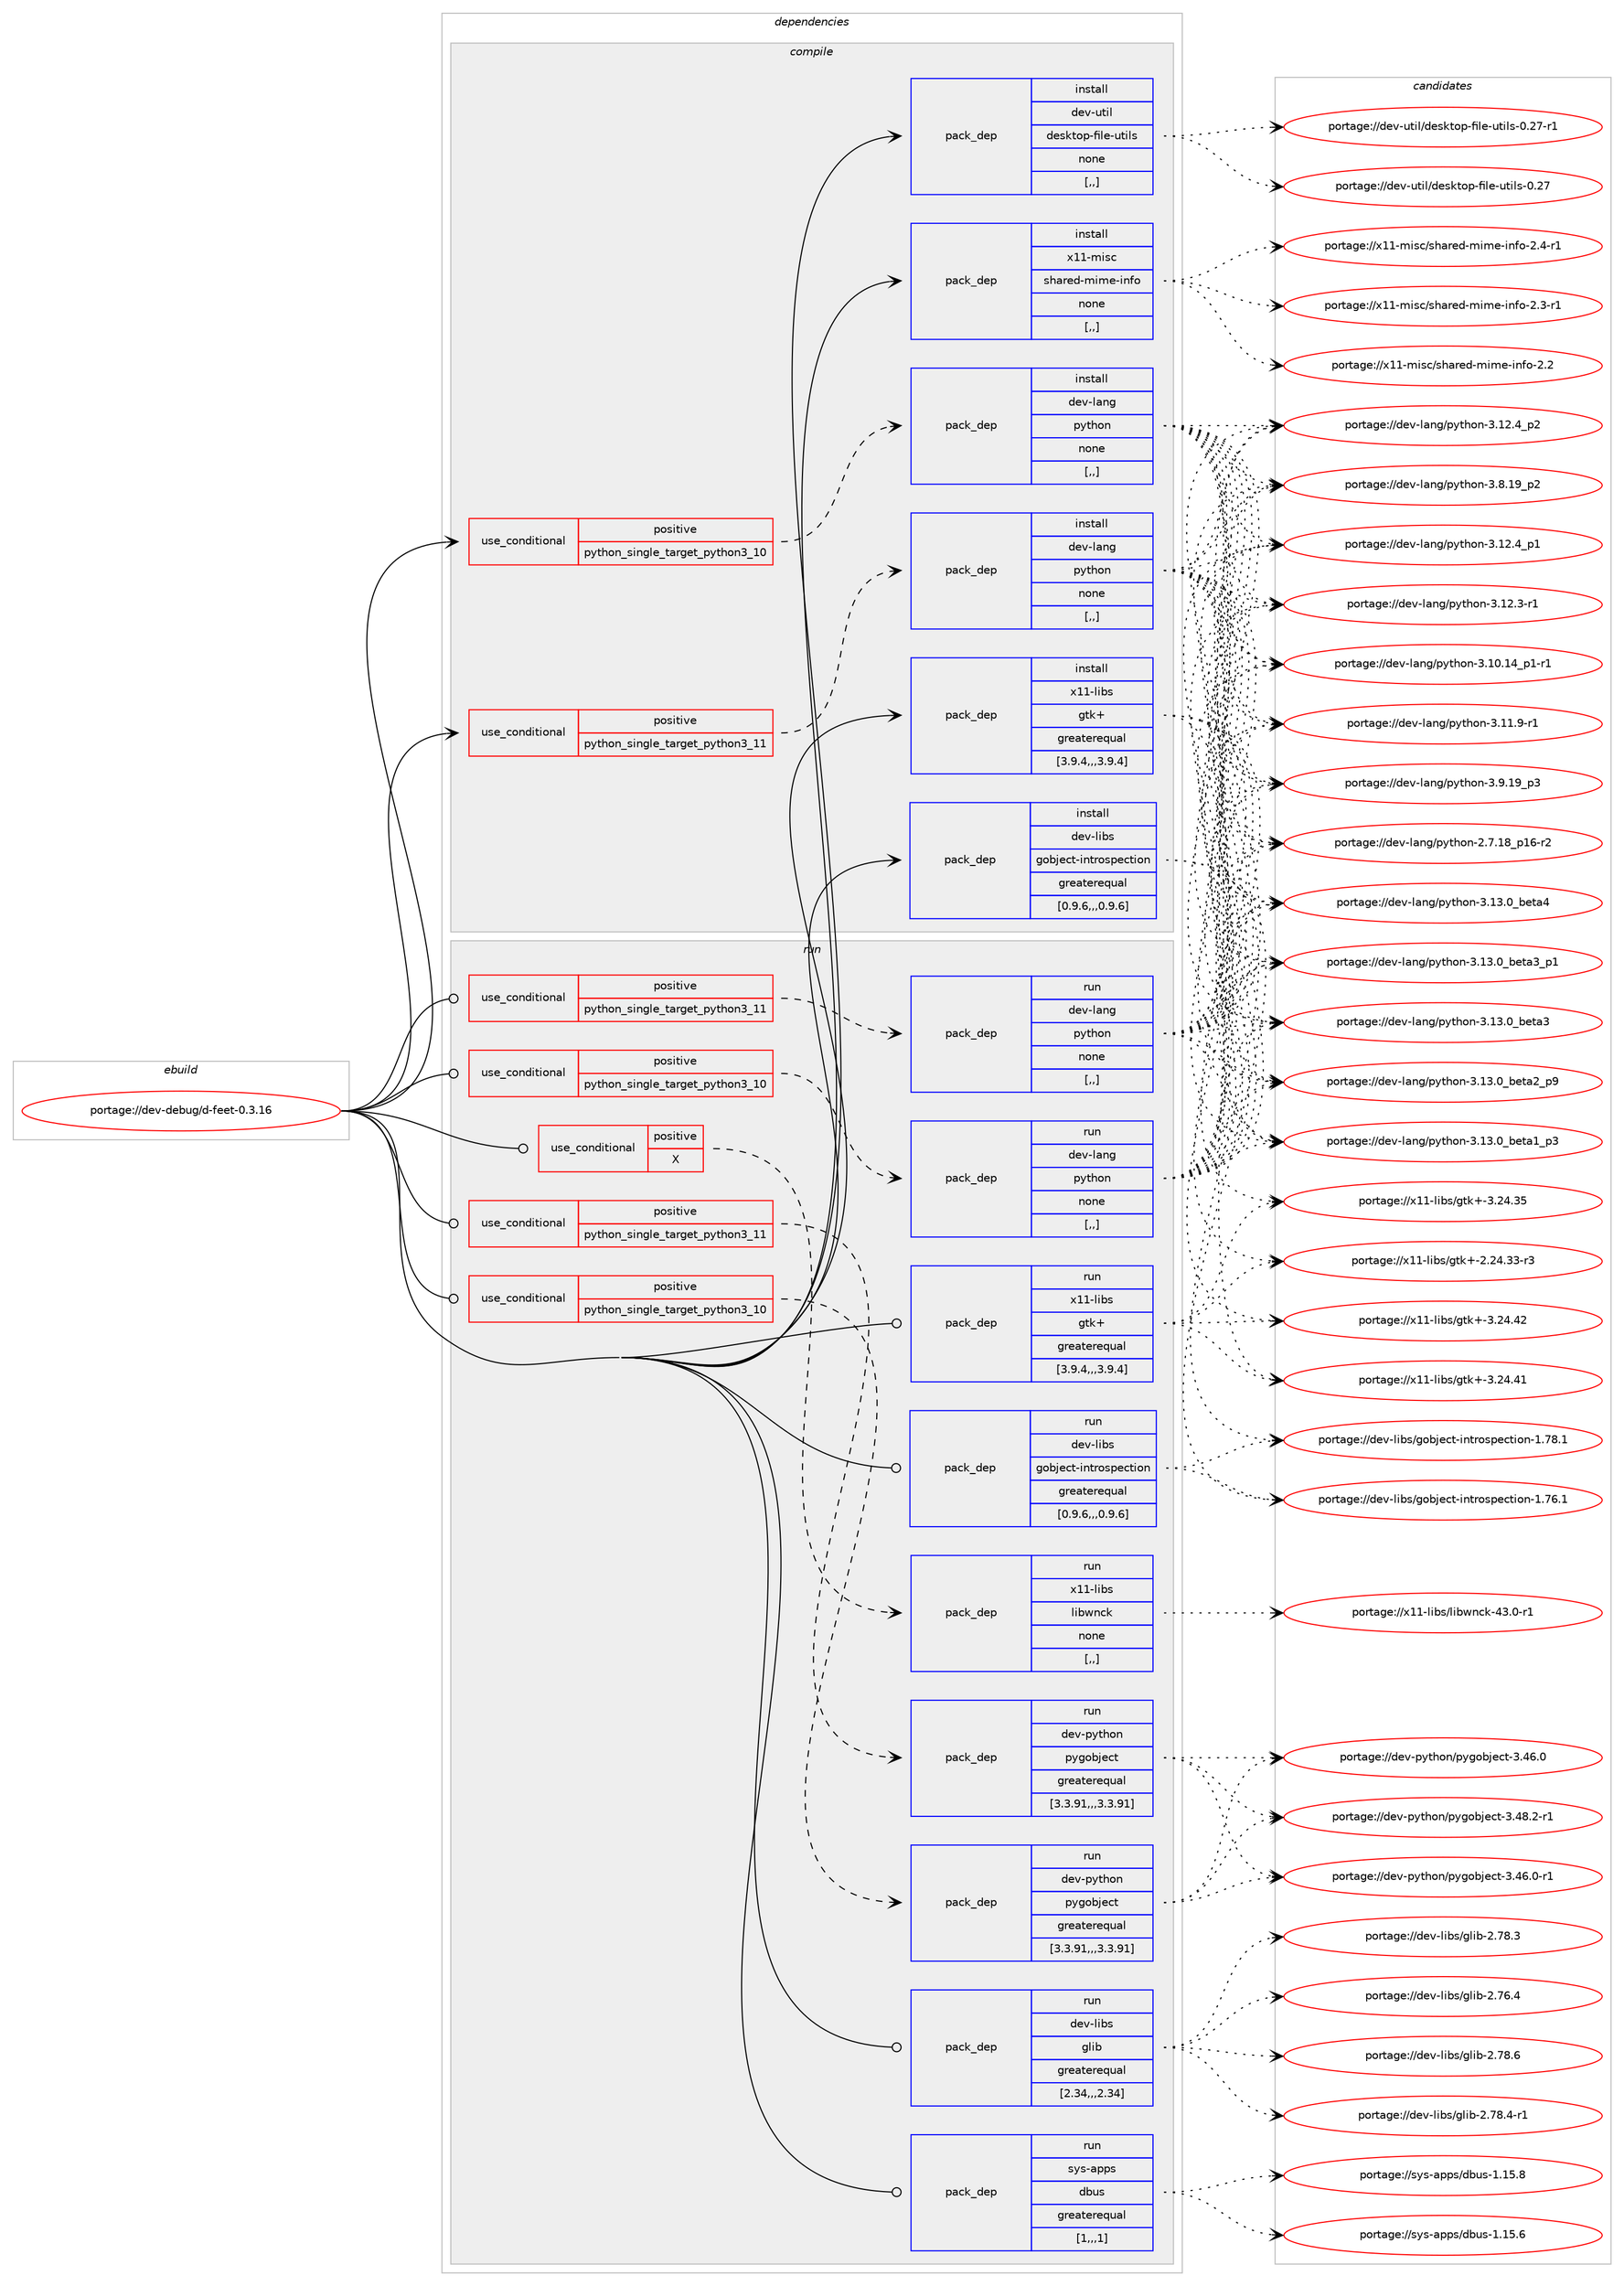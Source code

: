 digraph prolog {

# *************
# Graph options
# *************

newrank=true;
concentrate=true;
compound=true;
graph [rankdir=LR,fontname=Helvetica,fontsize=10,ranksep=1.5];#, ranksep=2.5, nodesep=0.2];
edge  [arrowhead=vee];
node  [fontname=Helvetica,fontsize=10];

# **********
# The ebuild
# **********

subgraph cluster_leftcol {
color=gray;
label=<<i>ebuild</i>>;
id [label="portage://dev-debug/d-feet-0.3.16", color=red, width=4, href="../dev-debug/d-feet-0.3.16.svg"];
}

# ****************
# The dependencies
# ****************

subgraph cluster_midcol {
color=gray;
label=<<i>dependencies</i>>;
subgraph cluster_compile {
fillcolor="#eeeeee";
style=filled;
label=<<i>compile</i>>;
subgraph cond19015 {
dependency71927 [label=<<TABLE BORDER="0" CELLBORDER="1" CELLSPACING="0" CELLPADDING="4"><TR><TD ROWSPAN="3" CELLPADDING="10">use_conditional</TD></TR><TR><TD>positive</TD></TR><TR><TD>python_single_target_python3_10</TD></TR></TABLE>>, shape=none, color=red];
subgraph pack51962 {
dependency71928 [label=<<TABLE BORDER="0" CELLBORDER="1" CELLSPACING="0" CELLPADDING="4" WIDTH="220"><TR><TD ROWSPAN="6" CELLPADDING="30">pack_dep</TD></TR><TR><TD WIDTH="110">install</TD></TR><TR><TD>dev-lang</TD></TR><TR><TD>python</TD></TR><TR><TD>none</TD></TR><TR><TD>[,,]</TD></TR></TABLE>>, shape=none, color=blue];
}
dependency71927:e -> dependency71928:w [weight=20,style="dashed",arrowhead="vee"];
}
id:e -> dependency71927:w [weight=20,style="solid",arrowhead="vee"];
subgraph cond19016 {
dependency71929 [label=<<TABLE BORDER="0" CELLBORDER="1" CELLSPACING="0" CELLPADDING="4"><TR><TD ROWSPAN="3" CELLPADDING="10">use_conditional</TD></TR><TR><TD>positive</TD></TR><TR><TD>python_single_target_python3_11</TD></TR></TABLE>>, shape=none, color=red];
subgraph pack51963 {
dependency71930 [label=<<TABLE BORDER="0" CELLBORDER="1" CELLSPACING="0" CELLPADDING="4" WIDTH="220"><TR><TD ROWSPAN="6" CELLPADDING="30">pack_dep</TD></TR><TR><TD WIDTH="110">install</TD></TR><TR><TD>dev-lang</TD></TR><TR><TD>python</TD></TR><TR><TD>none</TD></TR><TR><TD>[,,]</TD></TR></TABLE>>, shape=none, color=blue];
}
dependency71929:e -> dependency71930:w [weight=20,style="dashed",arrowhead="vee"];
}
id:e -> dependency71929:w [weight=20,style="solid",arrowhead="vee"];
subgraph pack51964 {
dependency71931 [label=<<TABLE BORDER="0" CELLBORDER="1" CELLSPACING="0" CELLPADDING="4" WIDTH="220"><TR><TD ROWSPAN="6" CELLPADDING="30">pack_dep</TD></TR><TR><TD WIDTH="110">install</TD></TR><TR><TD>dev-libs</TD></TR><TR><TD>gobject-introspection</TD></TR><TR><TD>greaterequal</TD></TR><TR><TD>[0.9.6,,,0.9.6]</TD></TR></TABLE>>, shape=none, color=blue];
}
id:e -> dependency71931:w [weight=20,style="solid",arrowhead="vee"];
subgraph pack51965 {
dependency71932 [label=<<TABLE BORDER="0" CELLBORDER="1" CELLSPACING="0" CELLPADDING="4" WIDTH="220"><TR><TD ROWSPAN="6" CELLPADDING="30">pack_dep</TD></TR><TR><TD WIDTH="110">install</TD></TR><TR><TD>dev-util</TD></TR><TR><TD>desktop-file-utils</TD></TR><TR><TD>none</TD></TR><TR><TD>[,,]</TD></TR></TABLE>>, shape=none, color=blue];
}
id:e -> dependency71932:w [weight=20,style="solid",arrowhead="vee"];
subgraph pack51966 {
dependency71933 [label=<<TABLE BORDER="0" CELLBORDER="1" CELLSPACING="0" CELLPADDING="4" WIDTH="220"><TR><TD ROWSPAN="6" CELLPADDING="30">pack_dep</TD></TR><TR><TD WIDTH="110">install</TD></TR><TR><TD>x11-libs</TD></TR><TR><TD>gtk+</TD></TR><TR><TD>greaterequal</TD></TR><TR><TD>[3.9.4,,,3.9.4]</TD></TR></TABLE>>, shape=none, color=blue];
}
id:e -> dependency71933:w [weight=20,style="solid",arrowhead="vee"];
subgraph pack51967 {
dependency71934 [label=<<TABLE BORDER="0" CELLBORDER="1" CELLSPACING="0" CELLPADDING="4" WIDTH="220"><TR><TD ROWSPAN="6" CELLPADDING="30">pack_dep</TD></TR><TR><TD WIDTH="110">install</TD></TR><TR><TD>x11-misc</TD></TR><TR><TD>shared-mime-info</TD></TR><TR><TD>none</TD></TR><TR><TD>[,,]</TD></TR></TABLE>>, shape=none, color=blue];
}
id:e -> dependency71934:w [weight=20,style="solid",arrowhead="vee"];
}
subgraph cluster_compileandrun {
fillcolor="#eeeeee";
style=filled;
label=<<i>compile and run</i>>;
}
subgraph cluster_run {
fillcolor="#eeeeee";
style=filled;
label=<<i>run</i>>;
subgraph cond19017 {
dependency71935 [label=<<TABLE BORDER="0" CELLBORDER="1" CELLSPACING="0" CELLPADDING="4"><TR><TD ROWSPAN="3" CELLPADDING="10">use_conditional</TD></TR><TR><TD>positive</TD></TR><TR><TD>X</TD></TR></TABLE>>, shape=none, color=red];
subgraph pack51968 {
dependency71936 [label=<<TABLE BORDER="0" CELLBORDER="1" CELLSPACING="0" CELLPADDING="4" WIDTH="220"><TR><TD ROWSPAN="6" CELLPADDING="30">pack_dep</TD></TR><TR><TD WIDTH="110">run</TD></TR><TR><TD>x11-libs</TD></TR><TR><TD>libwnck</TD></TR><TR><TD>none</TD></TR><TR><TD>[,,]</TD></TR></TABLE>>, shape=none, color=blue];
}
dependency71935:e -> dependency71936:w [weight=20,style="dashed",arrowhead="vee"];
}
id:e -> dependency71935:w [weight=20,style="solid",arrowhead="odot"];
subgraph cond19018 {
dependency71937 [label=<<TABLE BORDER="0" CELLBORDER="1" CELLSPACING="0" CELLPADDING="4"><TR><TD ROWSPAN="3" CELLPADDING="10">use_conditional</TD></TR><TR><TD>positive</TD></TR><TR><TD>python_single_target_python3_10</TD></TR></TABLE>>, shape=none, color=red];
subgraph pack51969 {
dependency71938 [label=<<TABLE BORDER="0" CELLBORDER="1" CELLSPACING="0" CELLPADDING="4" WIDTH="220"><TR><TD ROWSPAN="6" CELLPADDING="30">pack_dep</TD></TR><TR><TD WIDTH="110">run</TD></TR><TR><TD>dev-lang</TD></TR><TR><TD>python</TD></TR><TR><TD>none</TD></TR><TR><TD>[,,]</TD></TR></TABLE>>, shape=none, color=blue];
}
dependency71937:e -> dependency71938:w [weight=20,style="dashed",arrowhead="vee"];
}
id:e -> dependency71937:w [weight=20,style="solid",arrowhead="odot"];
subgraph cond19019 {
dependency71939 [label=<<TABLE BORDER="0" CELLBORDER="1" CELLSPACING="0" CELLPADDING="4"><TR><TD ROWSPAN="3" CELLPADDING="10">use_conditional</TD></TR><TR><TD>positive</TD></TR><TR><TD>python_single_target_python3_10</TD></TR></TABLE>>, shape=none, color=red];
subgraph pack51970 {
dependency71940 [label=<<TABLE BORDER="0" CELLBORDER="1" CELLSPACING="0" CELLPADDING="4" WIDTH="220"><TR><TD ROWSPAN="6" CELLPADDING="30">pack_dep</TD></TR><TR><TD WIDTH="110">run</TD></TR><TR><TD>dev-python</TD></TR><TR><TD>pygobject</TD></TR><TR><TD>greaterequal</TD></TR><TR><TD>[3.3.91,,,3.3.91]</TD></TR></TABLE>>, shape=none, color=blue];
}
dependency71939:e -> dependency71940:w [weight=20,style="dashed",arrowhead="vee"];
}
id:e -> dependency71939:w [weight=20,style="solid",arrowhead="odot"];
subgraph cond19020 {
dependency71941 [label=<<TABLE BORDER="0" CELLBORDER="1" CELLSPACING="0" CELLPADDING="4"><TR><TD ROWSPAN="3" CELLPADDING="10">use_conditional</TD></TR><TR><TD>positive</TD></TR><TR><TD>python_single_target_python3_11</TD></TR></TABLE>>, shape=none, color=red];
subgraph pack51971 {
dependency71942 [label=<<TABLE BORDER="0" CELLBORDER="1" CELLSPACING="0" CELLPADDING="4" WIDTH="220"><TR><TD ROWSPAN="6" CELLPADDING="30">pack_dep</TD></TR><TR><TD WIDTH="110">run</TD></TR><TR><TD>dev-lang</TD></TR><TR><TD>python</TD></TR><TR><TD>none</TD></TR><TR><TD>[,,]</TD></TR></TABLE>>, shape=none, color=blue];
}
dependency71941:e -> dependency71942:w [weight=20,style="dashed",arrowhead="vee"];
}
id:e -> dependency71941:w [weight=20,style="solid",arrowhead="odot"];
subgraph cond19021 {
dependency71943 [label=<<TABLE BORDER="0" CELLBORDER="1" CELLSPACING="0" CELLPADDING="4"><TR><TD ROWSPAN="3" CELLPADDING="10">use_conditional</TD></TR><TR><TD>positive</TD></TR><TR><TD>python_single_target_python3_11</TD></TR></TABLE>>, shape=none, color=red];
subgraph pack51972 {
dependency71944 [label=<<TABLE BORDER="0" CELLBORDER="1" CELLSPACING="0" CELLPADDING="4" WIDTH="220"><TR><TD ROWSPAN="6" CELLPADDING="30">pack_dep</TD></TR><TR><TD WIDTH="110">run</TD></TR><TR><TD>dev-python</TD></TR><TR><TD>pygobject</TD></TR><TR><TD>greaterequal</TD></TR><TR><TD>[3.3.91,,,3.3.91]</TD></TR></TABLE>>, shape=none, color=blue];
}
dependency71943:e -> dependency71944:w [weight=20,style="dashed",arrowhead="vee"];
}
id:e -> dependency71943:w [weight=20,style="solid",arrowhead="odot"];
subgraph pack51973 {
dependency71945 [label=<<TABLE BORDER="0" CELLBORDER="1" CELLSPACING="0" CELLPADDING="4" WIDTH="220"><TR><TD ROWSPAN="6" CELLPADDING="30">pack_dep</TD></TR><TR><TD WIDTH="110">run</TD></TR><TR><TD>dev-libs</TD></TR><TR><TD>glib</TD></TR><TR><TD>greaterequal</TD></TR><TR><TD>[2.34,,,2.34]</TD></TR></TABLE>>, shape=none, color=blue];
}
id:e -> dependency71945:w [weight=20,style="solid",arrowhead="odot"];
subgraph pack51974 {
dependency71946 [label=<<TABLE BORDER="0" CELLBORDER="1" CELLSPACING="0" CELLPADDING="4" WIDTH="220"><TR><TD ROWSPAN="6" CELLPADDING="30">pack_dep</TD></TR><TR><TD WIDTH="110">run</TD></TR><TR><TD>dev-libs</TD></TR><TR><TD>gobject-introspection</TD></TR><TR><TD>greaterequal</TD></TR><TR><TD>[0.9.6,,,0.9.6]</TD></TR></TABLE>>, shape=none, color=blue];
}
id:e -> dependency71946:w [weight=20,style="solid",arrowhead="odot"];
subgraph pack51975 {
dependency71947 [label=<<TABLE BORDER="0" CELLBORDER="1" CELLSPACING="0" CELLPADDING="4" WIDTH="220"><TR><TD ROWSPAN="6" CELLPADDING="30">pack_dep</TD></TR><TR><TD WIDTH="110">run</TD></TR><TR><TD>sys-apps</TD></TR><TR><TD>dbus</TD></TR><TR><TD>greaterequal</TD></TR><TR><TD>[1,,,1]</TD></TR></TABLE>>, shape=none, color=blue];
}
id:e -> dependency71947:w [weight=20,style="solid",arrowhead="odot"];
subgraph pack51976 {
dependency71948 [label=<<TABLE BORDER="0" CELLBORDER="1" CELLSPACING="0" CELLPADDING="4" WIDTH="220"><TR><TD ROWSPAN="6" CELLPADDING="30">pack_dep</TD></TR><TR><TD WIDTH="110">run</TD></TR><TR><TD>x11-libs</TD></TR><TR><TD>gtk+</TD></TR><TR><TD>greaterequal</TD></TR><TR><TD>[3.9.4,,,3.9.4]</TD></TR></TABLE>>, shape=none, color=blue];
}
id:e -> dependency71948:w [weight=20,style="solid",arrowhead="odot"];
}
}

# **************
# The candidates
# **************

subgraph cluster_choices {
rank=same;
color=gray;
label=<<i>candidates</i>>;

subgraph choice51962 {
color=black;
nodesep=1;
choice1001011184510897110103471121211161041111104551464951464895981011169752 [label="portage://dev-lang/python-3.13.0_beta4", color=red, width=4,href="../dev-lang/python-3.13.0_beta4.svg"];
choice10010111845108971101034711212111610411111045514649514648959810111697519511249 [label="portage://dev-lang/python-3.13.0_beta3_p1", color=red, width=4,href="../dev-lang/python-3.13.0_beta3_p1.svg"];
choice1001011184510897110103471121211161041111104551464951464895981011169751 [label="portage://dev-lang/python-3.13.0_beta3", color=red, width=4,href="../dev-lang/python-3.13.0_beta3.svg"];
choice10010111845108971101034711212111610411111045514649514648959810111697509511257 [label="portage://dev-lang/python-3.13.0_beta2_p9", color=red, width=4,href="../dev-lang/python-3.13.0_beta2_p9.svg"];
choice10010111845108971101034711212111610411111045514649514648959810111697499511251 [label="portage://dev-lang/python-3.13.0_beta1_p3", color=red, width=4,href="../dev-lang/python-3.13.0_beta1_p3.svg"];
choice100101118451089711010347112121116104111110455146495046529511250 [label="portage://dev-lang/python-3.12.4_p2", color=red, width=4,href="../dev-lang/python-3.12.4_p2.svg"];
choice100101118451089711010347112121116104111110455146495046529511249 [label="portage://dev-lang/python-3.12.4_p1", color=red, width=4,href="../dev-lang/python-3.12.4_p1.svg"];
choice100101118451089711010347112121116104111110455146495046514511449 [label="portage://dev-lang/python-3.12.3-r1", color=red, width=4,href="../dev-lang/python-3.12.3-r1.svg"];
choice100101118451089711010347112121116104111110455146494946574511449 [label="portage://dev-lang/python-3.11.9-r1", color=red, width=4,href="../dev-lang/python-3.11.9-r1.svg"];
choice100101118451089711010347112121116104111110455146494846495295112494511449 [label="portage://dev-lang/python-3.10.14_p1-r1", color=red, width=4,href="../dev-lang/python-3.10.14_p1-r1.svg"];
choice100101118451089711010347112121116104111110455146574649579511251 [label="portage://dev-lang/python-3.9.19_p3", color=red, width=4,href="../dev-lang/python-3.9.19_p3.svg"];
choice100101118451089711010347112121116104111110455146564649579511250 [label="portage://dev-lang/python-3.8.19_p2", color=red, width=4,href="../dev-lang/python-3.8.19_p2.svg"];
choice100101118451089711010347112121116104111110455046554649569511249544511450 [label="portage://dev-lang/python-2.7.18_p16-r2", color=red, width=4,href="../dev-lang/python-2.7.18_p16-r2.svg"];
dependency71928:e -> choice1001011184510897110103471121211161041111104551464951464895981011169752:w [style=dotted,weight="100"];
dependency71928:e -> choice10010111845108971101034711212111610411111045514649514648959810111697519511249:w [style=dotted,weight="100"];
dependency71928:e -> choice1001011184510897110103471121211161041111104551464951464895981011169751:w [style=dotted,weight="100"];
dependency71928:e -> choice10010111845108971101034711212111610411111045514649514648959810111697509511257:w [style=dotted,weight="100"];
dependency71928:e -> choice10010111845108971101034711212111610411111045514649514648959810111697499511251:w [style=dotted,weight="100"];
dependency71928:e -> choice100101118451089711010347112121116104111110455146495046529511250:w [style=dotted,weight="100"];
dependency71928:e -> choice100101118451089711010347112121116104111110455146495046529511249:w [style=dotted,weight="100"];
dependency71928:e -> choice100101118451089711010347112121116104111110455146495046514511449:w [style=dotted,weight="100"];
dependency71928:e -> choice100101118451089711010347112121116104111110455146494946574511449:w [style=dotted,weight="100"];
dependency71928:e -> choice100101118451089711010347112121116104111110455146494846495295112494511449:w [style=dotted,weight="100"];
dependency71928:e -> choice100101118451089711010347112121116104111110455146574649579511251:w [style=dotted,weight="100"];
dependency71928:e -> choice100101118451089711010347112121116104111110455146564649579511250:w [style=dotted,weight="100"];
dependency71928:e -> choice100101118451089711010347112121116104111110455046554649569511249544511450:w [style=dotted,weight="100"];
}
subgraph choice51963 {
color=black;
nodesep=1;
choice1001011184510897110103471121211161041111104551464951464895981011169752 [label="portage://dev-lang/python-3.13.0_beta4", color=red, width=4,href="../dev-lang/python-3.13.0_beta4.svg"];
choice10010111845108971101034711212111610411111045514649514648959810111697519511249 [label="portage://dev-lang/python-3.13.0_beta3_p1", color=red, width=4,href="../dev-lang/python-3.13.0_beta3_p1.svg"];
choice1001011184510897110103471121211161041111104551464951464895981011169751 [label="portage://dev-lang/python-3.13.0_beta3", color=red, width=4,href="../dev-lang/python-3.13.0_beta3.svg"];
choice10010111845108971101034711212111610411111045514649514648959810111697509511257 [label="portage://dev-lang/python-3.13.0_beta2_p9", color=red, width=4,href="../dev-lang/python-3.13.0_beta2_p9.svg"];
choice10010111845108971101034711212111610411111045514649514648959810111697499511251 [label="portage://dev-lang/python-3.13.0_beta1_p3", color=red, width=4,href="../dev-lang/python-3.13.0_beta1_p3.svg"];
choice100101118451089711010347112121116104111110455146495046529511250 [label="portage://dev-lang/python-3.12.4_p2", color=red, width=4,href="../dev-lang/python-3.12.4_p2.svg"];
choice100101118451089711010347112121116104111110455146495046529511249 [label="portage://dev-lang/python-3.12.4_p1", color=red, width=4,href="../dev-lang/python-3.12.4_p1.svg"];
choice100101118451089711010347112121116104111110455146495046514511449 [label="portage://dev-lang/python-3.12.3-r1", color=red, width=4,href="../dev-lang/python-3.12.3-r1.svg"];
choice100101118451089711010347112121116104111110455146494946574511449 [label="portage://dev-lang/python-3.11.9-r1", color=red, width=4,href="../dev-lang/python-3.11.9-r1.svg"];
choice100101118451089711010347112121116104111110455146494846495295112494511449 [label="portage://dev-lang/python-3.10.14_p1-r1", color=red, width=4,href="../dev-lang/python-3.10.14_p1-r1.svg"];
choice100101118451089711010347112121116104111110455146574649579511251 [label="portage://dev-lang/python-3.9.19_p3", color=red, width=4,href="../dev-lang/python-3.9.19_p3.svg"];
choice100101118451089711010347112121116104111110455146564649579511250 [label="portage://dev-lang/python-3.8.19_p2", color=red, width=4,href="../dev-lang/python-3.8.19_p2.svg"];
choice100101118451089711010347112121116104111110455046554649569511249544511450 [label="portage://dev-lang/python-2.7.18_p16-r2", color=red, width=4,href="../dev-lang/python-2.7.18_p16-r2.svg"];
dependency71930:e -> choice1001011184510897110103471121211161041111104551464951464895981011169752:w [style=dotted,weight="100"];
dependency71930:e -> choice10010111845108971101034711212111610411111045514649514648959810111697519511249:w [style=dotted,weight="100"];
dependency71930:e -> choice1001011184510897110103471121211161041111104551464951464895981011169751:w [style=dotted,weight="100"];
dependency71930:e -> choice10010111845108971101034711212111610411111045514649514648959810111697509511257:w [style=dotted,weight="100"];
dependency71930:e -> choice10010111845108971101034711212111610411111045514649514648959810111697499511251:w [style=dotted,weight="100"];
dependency71930:e -> choice100101118451089711010347112121116104111110455146495046529511250:w [style=dotted,weight="100"];
dependency71930:e -> choice100101118451089711010347112121116104111110455146495046529511249:w [style=dotted,weight="100"];
dependency71930:e -> choice100101118451089711010347112121116104111110455146495046514511449:w [style=dotted,weight="100"];
dependency71930:e -> choice100101118451089711010347112121116104111110455146494946574511449:w [style=dotted,weight="100"];
dependency71930:e -> choice100101118451089711010347112121116104111110455146494846495295112494511449:w [style=dotted,weight="100"];
dependency71930:e -> choice100101118451089711010347112121116104111110455146574649579511251:w [style=dotted,weight="100"];
dependency71930:e -> choice100101118451089711010347112121116104111110455146564649579511250:w [style=dotted,weight="100"];
dependency71930:e -> choice100101118451089711010347112121116104111110455046554649569511249544511450:w [style=dotted,weight="100"];
}
subgraph choice51964 {
color=black;
nodesep=1;
choice1001011184510810598115471031119810610199116451051101161141111151121019911610511111045494655564649 [label="portage://dev-libs/gobject-introspection-1.78.1", color=red, width=4,href="../dev-libs/gobject-introspection-1.78.1.svg"];
choice1001011184510810598115471031119810610199116451051101161141111151121019911610511111045494655544649 [label="portage://dev-libs/gobject-introspection-1.76.1", color=red, width=4,href="../dev-libs/gobject-introspection-1.76.1.svg"];
dependency71931:e -> choice1001011184510810598115471031119810610199116451051101161141111151121019911610511111045494655564649:w [style=dotted,weight="100"];
dependency71931:e -> choice1001011184510810598115471031119810610199116451051101161141111151121019911610511111045494655544649:w [style=dotted,weight="100"];
}
subgraph choice51965 {
color=black;
nodesep=1;
choice1001011184511711610510847100101115107116111112451021051081014511711610510811545484650554511449 [label="portage://dev-util/desktop-file-utils-0.27-r1", color=red, width=4,href="../dev-util/desktop-file-utils-0.27-r1.svg"];
choice100101118451171161051084710010111510711611111245102105108101451171161051081154548465055 [label="portage://dev-util/desktop-file-utils-0.27", color=red, width=4,href="../dev-util/desktop-file-utils-0.27.svg"];
dependency71932:e -> choice1001011184511711610510847100101115107116111112451021051081014511711610510811545484650554511449:w [style=dotted,weight="100"];
dependency71932:e -> choice100101118451171161051084710010111510711611111245102105108101451171161051081154548465055:w [style=dotted,weight="100"];
}
subgraph choice51966 {
color=black;
nodesep=1;
choice1204949451081059811547103116107434551465052465250 [label="portage://x11-libs/gtk+-3.24.42", color=red, width=4,href="../x11-libs/gtk+-3.24.42.svg"];
choice1204949451081059811547103116107434551465052465249 [label="portage://x11-libs/gtk+-3.24.41", color=red, width=4,href="../x11-libs/gtk+-3.24.41.svg"];
choice1204949451081059811547103116107434551465052465153 [label="portage://x11-libs/gtk+-3.24.35", color=red, width=4,href="../x11-libs/gtk+-3.24.35.svg"];
choice12049494510810598115471031161074345504650524651514511451 [label="portage://x11-libs/gtk+-2.24.33-r3", color=red, width=4,href="../x11-libs/gtk+-2.24.33-r3.svg"];
dependency71933:e -> choice1204949451081059811547103116107434551465052465250:w [style=dotted,weight="100"];
dependency71933:e -> choice1204949451081059811547103116107434551465052465249:w [style=dotted,weight="100"];
dependency71933:e -> choice1204949451081059811547103116107434551465052465153:w [style=dotted,weight="100"];
dependency71933:e -> choice12049494510810598115471031161074345504650524651514511451:w [style=dotted,weight="100"];
}
subgraph choice51967 {
color=black;
nodesep=1;
choice1204949451091051159947115104971141011004510910510910145105110102111455046524511449 [label="portage://x11-misc/shared-mime-info-2.4-r1", color=red, width=4,href="../x11-misc/shared-mime-info-2.4-r1.svg"];
choice1204949451091051159947115104971141011004510910510910145105110102111455046514511449 [label="portage://x11-misc/shared-mime-info-2.3-r1", color=red, width=4,href="../x11-misc/shared-mime-info-2.3-r1.svg"];
choice120494945109105115994711510497114101100451091051091014510511010211145504650 [label="portage://x11-misc/shared-mime-info-2.2", color=red, width=4,href="../x11-misc/shared-mime-info-2.2.svg"];
dependency71934:e -> choice1204949451091051159947115104971141011004510910510910145105110102111455046524511449:w [style=dotted,weight="100"];
dependency71934:e -> choice1204949451091051159947115104971141011004510910510910145105110102111455046514511449:w [style=dotted,weight="100"];
dependency71934:e -> choice120494945109105115994711510497114101100451091051091014510511010211145504650:w [style=dotted,weight="100"];
}
subgraph choice51968 {
color=black;
nodesep=1;
choice1204949451081059811547108105981191109910745525146484511449 [label="portage://x11-libs/libwnck-43.0-r1", color=red, width=4,href="../x11-libs/libwnck-43.0-r1.svg"];
dependency71936:e -> choice1204949451081059811547108105981191109910745525146484511449:w [style=dotted,weight="100"];
}
subgraph choice51969 {
color=black;
nodesep=1;
choice1001011184510897110103471121211161041111104551464951464895981011169752 [label="portage://dev-lang/python-3.13.0_beta4", color=red, width=4,href="../dev-lang/python-3.13.0_beta4.svg"];
choice10010111845108971101034711212111610411111045514649514648959810111697519511249 [label="portage://dev-lang/python-3.13.0_beta3_p1", color=red, width=4,href="../dev-lang/python-3.13.0_beta3_p1.svg"];
choice1001011184510897110103471121211161041111104551464951464895981011169751 [label="portage://dev-lang/python-3.13.0_beta3", color=red, width=4,href="../dev-lang/python-3.13.0_beta3.svg"];
choice10010111845108971101034711212111610411111045514649514648959810111697509511257 [label="portage://dev-lang/python-3.13.0_beta2_p9", color=red, width=4,href="../dev-lang/python-3.13.0_beta2_p9.svg"];
choice10010111845108971101034711212111610411111045514649514648959810111697499511251 [label="portage://dev-lang/python-3.13.0_beta1_p3", color=red, width=4,href="../dev-lang/python-3.13.0_beta1_p3.svg"];
choice100101118451089711010347112121116104111110455146495046529511250 [label="portage://dev-lang/python-3.12.4_p2", color=red, width=4,href="../dev-lang/python-3.12.4_p2.svg"];
choice100101118451089711010347112121116104111110455146495046529511249 [label="portage://dev-lang/python-3.12.4_p1", color=red, width=4,href="../dev-lang/python-3.12.4_p1.svg"];
choice100101118451089711010347112121116104111110455146495046514511449 [label="portage://dev-lang/python-3.12.3-r1", color=red, width=4,href="../dev-lang/python-3.12.3-r1.svg"];
choice100101118451089711010347112121116104111110455146494946574511449 [label="portage://dev-lang/python-3.11.9-r1", color=red, width=4,href="../dev-lang/python-3.11.9-r1.svg"];
choice100101118451089711010347112121116104111110455146494846495295112494511449 [label="portage://dev-lang/python-3.10.14_p1-r1", color=red, width=4,href="../dev-lang/python-3.10.14_p1-r1.svg"];
choice100101118451089711010347112121116104111110455146574649579511251 [label="portage://dev-lang/python-3.9.19_p3", color=red, width=4,href="../dev-lang/python-3.9.19_p3.svg"];
choice100101118451089711010347112121116104111110455146564649579511250 [label="portage://dev-lang/python-3.8.19_p2", color=red, width=4,href="../dev-lang/python-3.8.19_p2.svg"];
choice100101118451089711010347112121116104111110455046554649569511249544511450 [label="portage://dev-lang/python-2.7.18_p16-r2", color=red, width=4,href="../dev-lang/python-2.7.18_p16-r2.svg"];
dependency71938:e -> choice1001011184510897110103471121211161041111104551464951464895981011169752:w [style=dotted,weight="100"];
dependency71938:e -> choice10010111845108971101034711212111610411111045514649514648959810111697519511249:w [style=dotted,weight="100"];
dependency71938:e -> choice1001011184510897110103471121211161041111104551464951464895981011169751:w [style=dotted,weight="100"];
dependency71938:e -> choice10010111845108971101034711212111610411111045514649514648959810111697509511257:w [style=dotted,weight="100"];
dependency71938:e -> choice10010111845108971101034711212111610411111045514649514648959810111697499511251:w [style=dotted,weight="100"];
dependency71938:e -> choice100101118451089711010347112121116104111110455146495046529511250:w [style=dotted,weight="100"];
dependency71938:e -> choice100101118451089711010347112121116104111110455146495046529511249:w [style=dotted,weight="100"];
dependency71938:e -> choice100101118451089711010347112121116104111110455146495046514511449:w [style=dotted,weight="100"];
dependency71938:e -> choice100101118451089711010347112121116104111110455146494946574511449:w [style=dotted,weight="100"];
dependency71938:e -> choice100101118451089711010347112121116104111110455146494846495295112494511449:w [style=dotted,weight="100"];
dependency71938:e -> choice100101118451089711010347112121116104111110455146574649579511251:w [style=dotted,weight="100"];
dependency71938:e -> choice100101118451089711010347112121116104111110455146564649579511250:w [style=dotted,weight="100"];
dependency71938:e -> choice100101118451089711010347112121116104111110455046554649569511249544511450:w [style=dotted,weight="100"];
}
subgraph choice51970 {
color=black;
nodesep=1;
choice10010111845112121116104111110471121211031119810610199116455146525646504511449 [label="portage://dev-python/pygobject-3.48.2-r1", color=red, width=4,href="../dev-python/pygobject-3.48.2-r1.svg"];
choice10010111845112121116104111110471121211031119810610199116455146525446484511449 [label="portage://dev-python/pygobject-3.46.0-r1", color=red, width=4,href="../dev-python/pygobject-3.46.0-r1.svg"];
choice1001011184511212111610411111047112121103111981061019911645514652544648 [label="portage://dev-python/pygobject-3.46.0", color=red, width=4,href="../dev-python/pygobject-3.46.0.svg"];
dependency71940:e -> choice10010111845112121116104111110471121211031119810610199116455146525646504511449:w [style=dotted,weight="100"];
dependency71940:e -> choice10010111845112121116104111110471121211031119810610199116455146525446484511449:w [style=dotted,weight="100"];
dependency71940:e -> choice1001011184511212111610411111047112121103111981061019911645514652544648:w [style=dotted,weight="100"];
}
subgraph choice51971 {
color=black;
nodesep=1;
choice1001011184510897110103471121211161041111104551464951464895981011169752 [label="portage://dev-lang/python-3.13.0_beta4", color=red, width=4,href="../dev-lang/python-3.13.0_beta4.svg"];
choice10010111845108971101034711212111610411111045514649514648959810111697519511249 [label="portage://dev-lang/python-3.13.0_beta3_p1", color=red, width=4,href="../dev-lang/python-3.13.0_beta3_p1.svg"];
choice1001011184510897110103471121211161041111104551464951464895981011169751 [label="portage://dev-lang/python-3.13.0_beta3", color=red, width=4,href="../dev-lang/python-3.13.0_beta3.svg"];
choice10010111845108971101034711212111610411111045514649514648959810111697509511257 [label="portage://dev-lang/python-3.13.0_beta2_p9", color=red, width=4,href="../dev-lang/python-3.13.0_beta2_p9.svg"];
choice10010111845108971101034711212111610411111045514649514648959810111697499511251 [label="portage://dev-lang/python-3.13.0_beta1_p3", color=red, width=4,href="../dev-lang/python-3.13.0_beta1_p3.svg"];
choice100101118451089711010347112121116104111110455146495046529511250 [label="portage://dev-lang/python-3.12.4_p2", color=red, width=4,href="../dev-lang/python-3.12.4_p2.svg"];
choice100101118451089711010347112121116104111110455146495046529511249 [label="portage://dev-lang/python-3.12.4_p1", color=red, width=4,href="../dev-lang/python-3.12.4_p1.svg"];
choice100101118451089711010347112121116104111110455146495046514511449 [label="portage://dev-lang/python-3.12.3-r1", color=red, width=4,href="../dev-lang/python-3.12.3-r1.svg"];
choice100101118451089711010347112121116104111110455146494946574511449 [label="portage://dev-lang/python-3.11.9-r1", color=red, width=4,href="../dev-lang/python-3.11.9-r1.svg"];
choice100101118451089711010347112121116104111110455146494846495295112494511449 [label="portage://dev-lang/python-3.10.14_p1-r1", color=red, width=4,href="../dev-lang/python-3.10.14_p1-r1.svg"];
choice100101118451089711010347112121116104111110455146574649579511251 [label="portage://dev-lang/python-3.9.19_p3", color=red, width=4,href="../dev-lang/python-3.9.19_p3.svg"];
choice100101118451089711010347112121116104111110455146564649579511250 [label="portage://dev-lang/python-3.8.19_p2", color=red, width=4,href="../dev-lang/python-3.8.19_p2.svg"];
choice100101118451089711010347112121116104111110455046554649569511249544511450 [label="portage://dev-lang/python-2.7.18_p16-r2", color=red, width=4,href="../dev-lang/python-2.7.18_p16-r2.svg"];
dependency71942:e -> choice1001011184510897110103471121211161041111104551464951464895981011169752:w [style=dotted,weight="100"];
dependency71942:e -> choice10010111845108971101034711212111610411111045514649514648959810111697519511249:w [style=dotted,weight="100"];
dependency71942:e -> choice1001011184510897110103471121211161041111104551464951464895981011169751:w [style=dotted,weight="100"];
dependency71942:e -> choice10010111845108971101034711212111610411111045514649514648959810111697509511257:w [style=dotted,weight="100"];
dependency71942:e -> choice10010111845108971101034711212111610411111045514649514648959810111697499511251:w [style=dotted,weight="100"];
dependency71942:e -> choice100101118451089711010347112121116104111110455146495046529511250:w [style=dotted,weight="100"];
dependency71942:e -> choice100101118451089711010347112121116104111110455146495046529511249:w [style=dotted,weight="100"];
dependency71942:e -> choice100101118451089711010347112121116104111110455146495046514511449:w [style=dotted,weight="100"];
dependency71942:e -> choice100101118451089711010347112121116104111110455146494946574511449:w [style=dotted,weight="100"];
dependency71942:e -> choice100101118451089711010347112121116104111110455146494846495295112494511449:w [style=dotted,weight="100"];
dependency71942:e -> choice100101118451089711010347112121116104111110455146574649579511251:w [style=dotted,weight="100"];
dependency71942:e -> choice100101118451089711010347112121116104111110455146564649579511250:w [style=dotted,weight="100"];
dependency71942:e -> choice100101118451089711010347112121116104111110455046554649569511249544511450:w [style=dotted,weight="100"];
}
subgraph choice51972 {
color=black;
nodesep=1;
choice10010111845112121116104111110471121211031119810610199116455146525646504511449 [label="portage://dev-python/pygobject-3.48.2-r1", color=red, width=4,href="../dev-python/pygobject-3.48.2-r1.svg"];
choice10010111845112121116104111110471121211031119810610199116455146525446484511449 [label="portage://dev-python/pygobject-3.46.0-r1", color=red, width=4,href="../dev-python/pygobject-3.46.0-r1.svg"];
choice1001011184511212111610411111047112121103111981061019911645514652544648 [label="portage://dev-python/pygobject-3.46.0", color=red, width=4,href="../dev-python/pygobject-3.46.0.svg"];
dependency71944:e -> choice10010111845112121116104111110471121211031119810610199116455146525646504511449:w [style=dotted,weight="100"];
dependency71944:e -> choice10010111845112121116104111110471121211031119810610199116455146525446484511449:w [style=dotted,weight="100"];
dependency71944:e -> choice1001011184511212111610411111047112121103111981061019911645514652544648:w [style=dotted,weight="100"];
}
subgraph choice51973 {
color=black;
nodesep=1;
choice1001011184510810598115471031081059845504655564654 [label="portage://dev-libs/glib-2.78.6", color=red, width=4,href="../dev-libs/glib-2.78.6.svg"];
choice10010111845108105981154710310810598455046555646524511449 [label="portage://dev-libs/glib-2.78.4-r1", color=red, width=4,href="../dev-libs/glib-2.78.4-r1.svg"];
choice1001011184510810598115471031081059845504655564651 [label="portage://dev-libs/glib-2.78.3", color=red, width=4,href="../dev-libs/glib-2.78.3.svg"];
choice1001011184510810598115471031081059845504655544652 [label="portage://dev-libs/glib-2.76.4", color=red, width=4,href="../dev-libs/glib-2.76.4.svg"];
dependency71945:e -> choice1001011184510810598115471031081059845504655564654:w [style=dotted,weight="100"];
dependency71945:e -> choice10010111845108105981154710310810598455046555646524511449:w [style=dotted,weight="100"];
dependency71945:e -> choice1001011184510810598115471031081059845504655564651:w [style=dotted,weight="100"];
dependency71945:e -> choice1001011184510810598115471031081059845504655544652:w [style=dotted,weight="100"];
}
subgraph choice51974 {
color=black;
nodesep=1;
choice1001011184510810598115471031119810610199116451051101161141111151121019911610511111045494655564649 [label="portage://dev-libs/gobject-introspection-1.78.1", color=red, width=4,href="../dev-libs/gobject-introspection-1.78.1.svg"];
choice1001011184510810598115471031119810610199116451051101161141111151121019911610511111045494655544649 [label="portage://dev-libs/gobject-introspection-1.76.1", color=red, width=4,href="../dev-libs/gobject-introspection-1.76.1.svg"];
dependency71946:e -> choice1001011184510810598115471031119810610199116451051101161141111151121019911610511111045494655564649:w [style=dotted,weight="100"];
dependency71946:e -> choice1001011184510810598115471031119810610199116451051101161141111151121019911610511111045494655544649:w [style=dotted,weight="100"];
}
subgraph choice51975 {
color=black;
nodesep=1;
choice1151211154597112112115471009811711545494649534656 [label="portage://sys-apps/dbus-1.15.8", color=red, width=4,href="../sys-apps/dbus-1.15.8.svg"];
choice1151211154597112112115471009811711545494649534654 [label="portage://sys-apps/dbus-1.15.6", color=red, width=4,href="../sys-apps/dbus-1.15.6.svg"];
dependency71947:e -> choice1151211154597112112115471009811711545494649534656:w [style=dotted,weight="100"];
dependency71947:e -> choice1151211154597112112115471009811711545494649534654:w [style=dotted,weight="100"];
}
subgraph choice51976 {
color=black;
nodesep=1;
choice1204949451081059811547103116107434551465052465250 [label="portage://x11-libs/gtk+-3.24.42", color=red, width=4,href="../x11-libs/gtk+-3.24.42.svg"];
choice1204949451081059811547103116107434551465052465249 [label="portage://x11-libs/gtk+-3.24.41", color=red, width=4,href="../x11-libs/gtk+-3.24.41.svg"];
choice1204949451081059811547103116107434551465052465153 [label="portage://x11-libs/gtk+-3.24.35", color=red, width=4,href="../x11-libs/gtk+-3.24.35.svg"];
choice12049494510810598115471031161074345504650524651514511451 [label="portage://x11-libs/gtk+-2.24.33-r3", color=red, width=4,href="../x11-libs/gtk+-2.24.33-r3.svg"];
dependency71948:e -> choice1204949451081059811547103116107434551465052465250:w [style=dotted,weight="100"];
dependency71948:e -> choice1204949451081059811547103116107434551465052465249:w [style=dotted,weight="100"];
dependency71948:e -> choice1204949451081059811547103116107434551465052465153:w [style=dotted,weight="100"];
dependency71948:e -> choice12049494510810598115471031161074345504650524651514511451:w [style=dotted,weight="100"];
}
}

}
